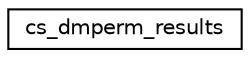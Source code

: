 digraph "Graphical Class Hierarchy"
{
 // INTERACTIVE_SVG=YES
  edge [fontname="Helvetica",fontsize="10",labelfontname="Helvetica",labelfontsize="10"];
  node [fontname="Helvetica",fontsize="10",shape=record];
  rankdir="LR";
  Node1 [label="cs_dmperm_results",height=0.2,width=0.4,color="black", fillcolor="white", style="filled",URL="$structcs__dmperm__results.html"];
}
